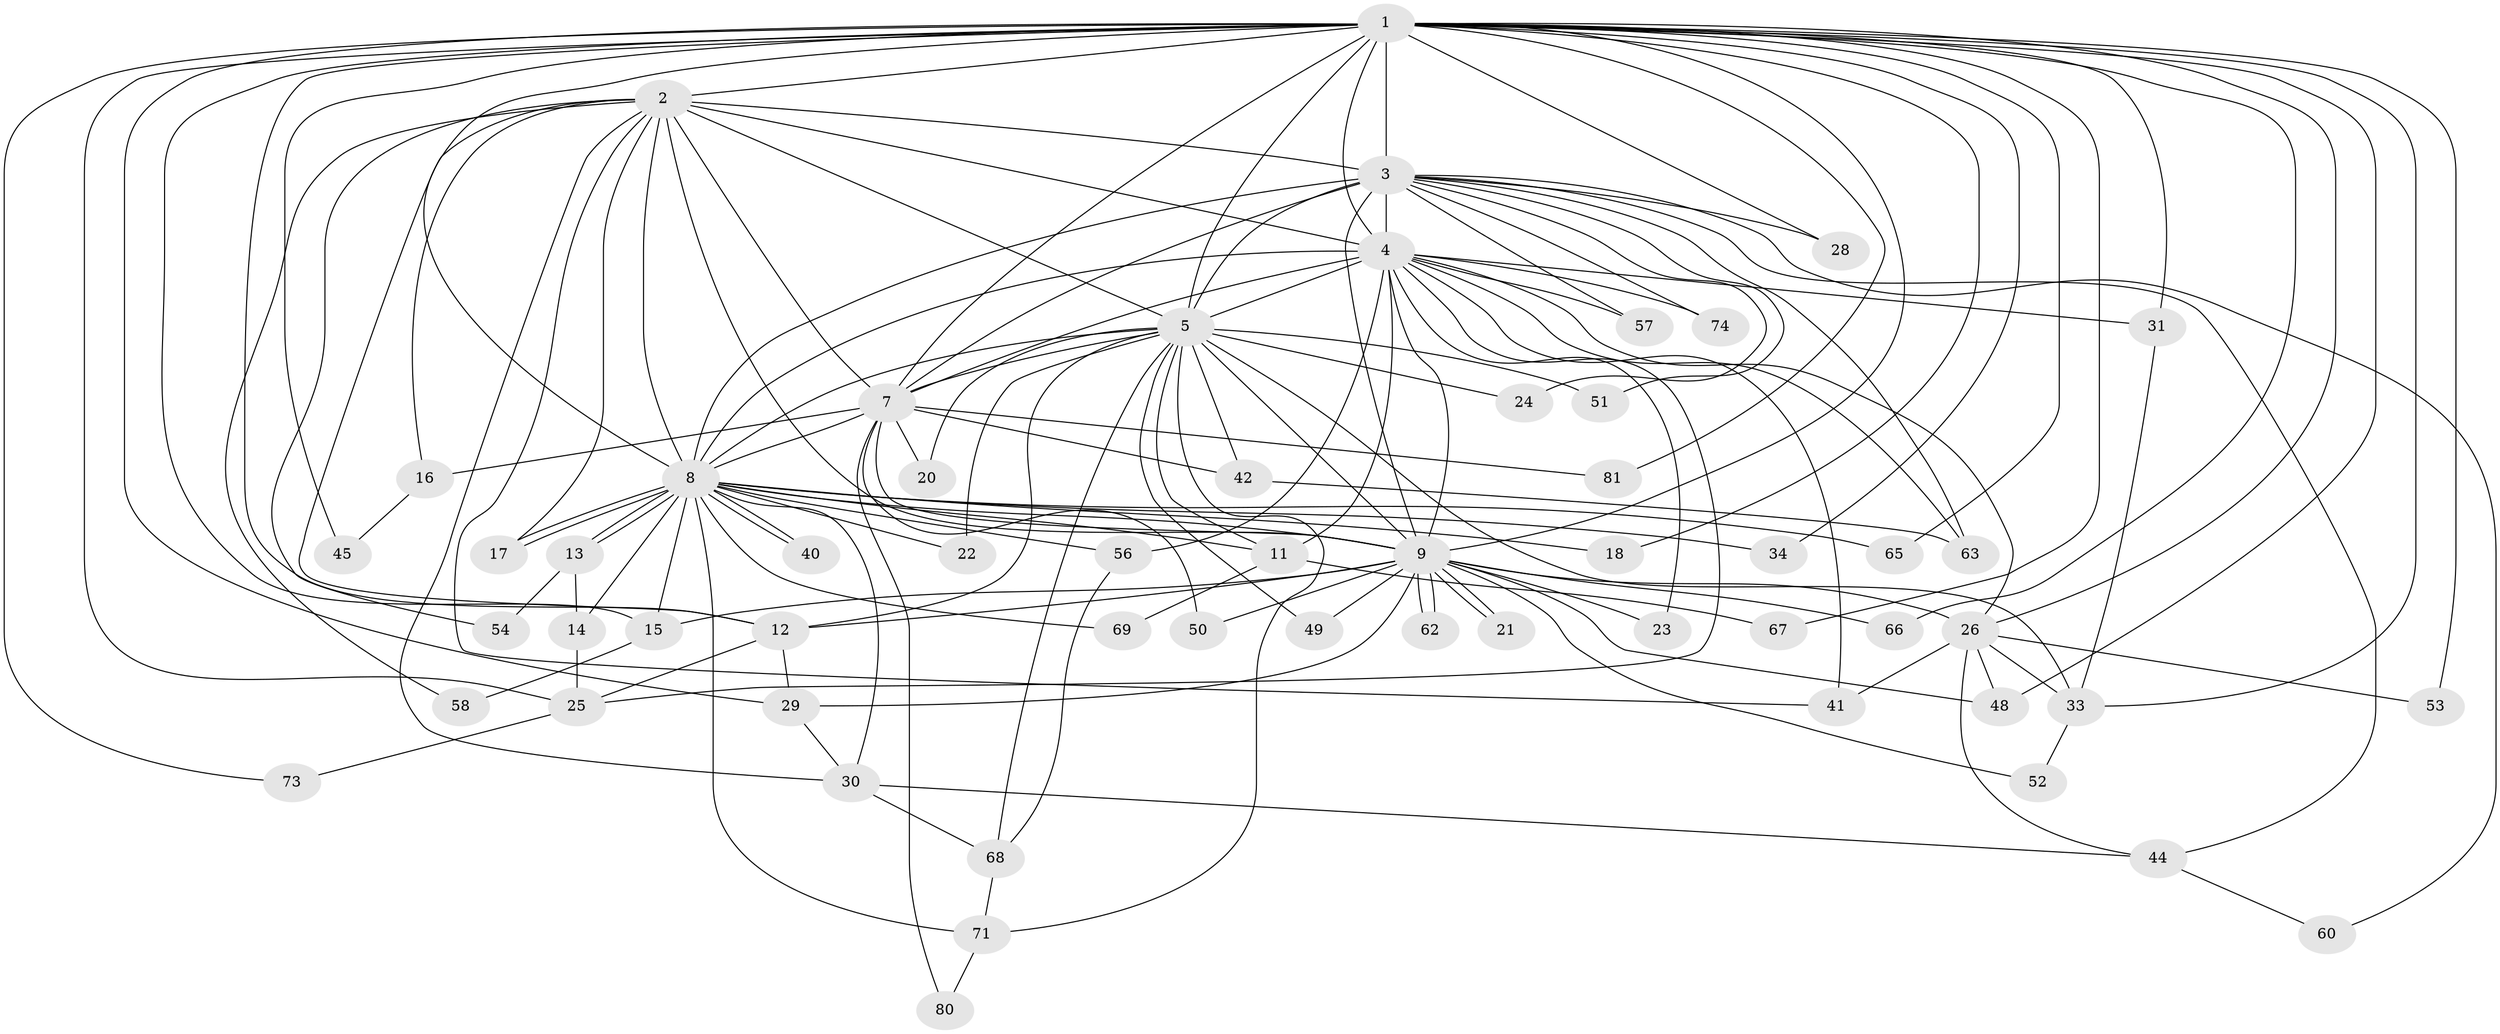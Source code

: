 // original degree distribution, {28: 0.012345679012345678, 16: 0.024691358024691357, 14: 0.012345679012345678, 19: 0.012345679012345678, 13: 0.012345679012345678, 12: 0.012345679012345678, 15: 0.012345679012345678, 25: 0.012345679012345678, 24: 0.012345679012345678, 3: 0.2222222222222222, 6: 0.012345679012345678, 4: 0.09876543209876543, 2: 0.5061728395061729, 5: 0.024691358024691357, 8: 0.012345679012345678}
// Generated by graph-tools (version 1.1) at 2025/11/02/27/25 16:11:01]
// undirected, 57 vertices, 144 edges
graph export_dot {
graph [start="1"]
  node [color=gray90,style=filled];
  1 [super="+27"];
  2 [super="+79"];
  3 [super="+6"];
  4 [super="+59"];
  5 [super="+10"];
  7 [super="+47"];
  8 [super="+46"];
  9 [super="+32"];
  11 [super="+19"];
  12 [super="+37"];
  13;
  14;
  15;
  16;
  17 [super="+61"];
  18;
  20;
  21;
  22;
  23 [super="+39"];
  24;
  25 [super="+35"];
  26 [super="+38"];
  28;
  29 [super="+36"];
  30 [super="+64"];
  31 [super="+76"];
  33 [super="+43"];
  34;
  40;
  41 [super="+78"];
  42;
  44 [super="+55"];
  45;
  48 [super="+77"];
  49;
  50;
  51;
  52;
  53;
  54;
  56;
  57;
  58;
  60;
  62;
  63 [super="+75"];
  65;
  66;
  67;
  68 [super="+70"];
  69;
  71 [super="+72"];
  73;
  74;
  80;
  81;
  1 -- 2;
  1 -- 3 [weight=2];
  1 -- 4 [weight=2];
  1 -- 5 [weight=2];
  1 -- 7;
  1 -- 8;
  1 -- 9;
  1 -- 12;
  1 -- 15;
  1 -- 18;
  1 -- 25;
  1 -- 28;
  1 -- 29;
  1 -- 31;
  1 -- 33;
  1 -- 34;
  1 -- 45;
  1 -- 48;
  1 -- 53;
  1 -- 65;
  1 -- 66;
  1 -- 67;
  1 -- 73;
  1 -- 81;
  1 -- 26;
  2 -- 3 [weight=2];
  2 -- 4;
  2 -- 5 [weight=2];
  2 -- 7;
  2 -- 8;
  2 -- 9;
  2 -- 16;
  2 -- 30;
  2 -- 41;
  2 -- 54;
  2 -- 58;
  2 -- 12;
  2 -- 17;
  3 -- 4 [weight=2];
  3 -- 5 [weight=4];
  3 -- 7 [weight=2];
  3 -- 8 [weight=2];
  3 -- 9 [weight=2];
  3 -- 24;
  3 -- 51;
  3 -- 57;
  3 -- 60;
  3 -- 63;
  3 -- 74;
  3 -- 44;
  3 -- 28;
  4 -- 5 [weight=2];
  4 -- 7;
  4 -- 8;
  4 -- 9;
  4 -- 11;
  4 -- 23 [weight=2];
  4 -- 26;
  4 -- 31;
  4 -- 56;
  4 -- 57;
  4 -- 74;
  4 -- 25;
  4 -- 41;
  4 -- 63;
  5 -- 7 [weight=2];
  5 -- 8 [weight=2];
  5 -- 9 [weight=2];
  5 -- 12;
  5 -- 24;
  5 -- 42;
  5 -- 49;
  5 -- 33;
  5 -- 68;
  5 -- 11;
  5 -- 51;
  5 -- 20;
  5 -- 22;
  5 -- 71;
  7 -- 8;
  7 -- 9 [weight=2];
  7 -- 16;
  7 -- 20;
  7 -- 42;
  7 -- 80;
  7 -- 81;
  7 -- 50;
  8 -- 9;
  8 -- 13;
  8 -- 13;
  8 -- 14;
  8 -- 17;
  8 -- 17;
  8 -- 18;
  8 -- 22;
  8 -- 34;
  8 -- 40;
  8 -- 40;
  8 -- 65;
  8 -- 69;
  8 -- 71;
  8 -- 56;
  8 -- 15;
  8 -- 30;
  8 -- 11;
  9 -- 15;
  9 -- 21;
  9 -- 21;
  9 -- 23;
  9 -- 26 [weight=2];
  9 -- 48;
  9 -- 49;
  9 -- 50;
  9 -- 52;
  9 -- 62;
  9 -- 62;
  9 -- 66;
  9 -- 12;
  9 -- 29;
  11 -- 67;
  11 -- 69;
  12 -- 29;
  12 -- 25;
  13 -- 14;
  13 -- 54;
  14 -- 25;
  15 -- 58;
  16 -- 45;
  25 -- 73;
  26 -- 41;
  26 -- 44;
  26 -- 53;
  26 -- 33;
  26 -- 48;
  29 -- 30;
  30 -- 68;
  30 -- 44;
  31 -- 33;
  33 -- 52;
  42 -- 63;
  44 -- 60;
  56 -- 68;
  68 -- 71;
  71 -- 80;
}

